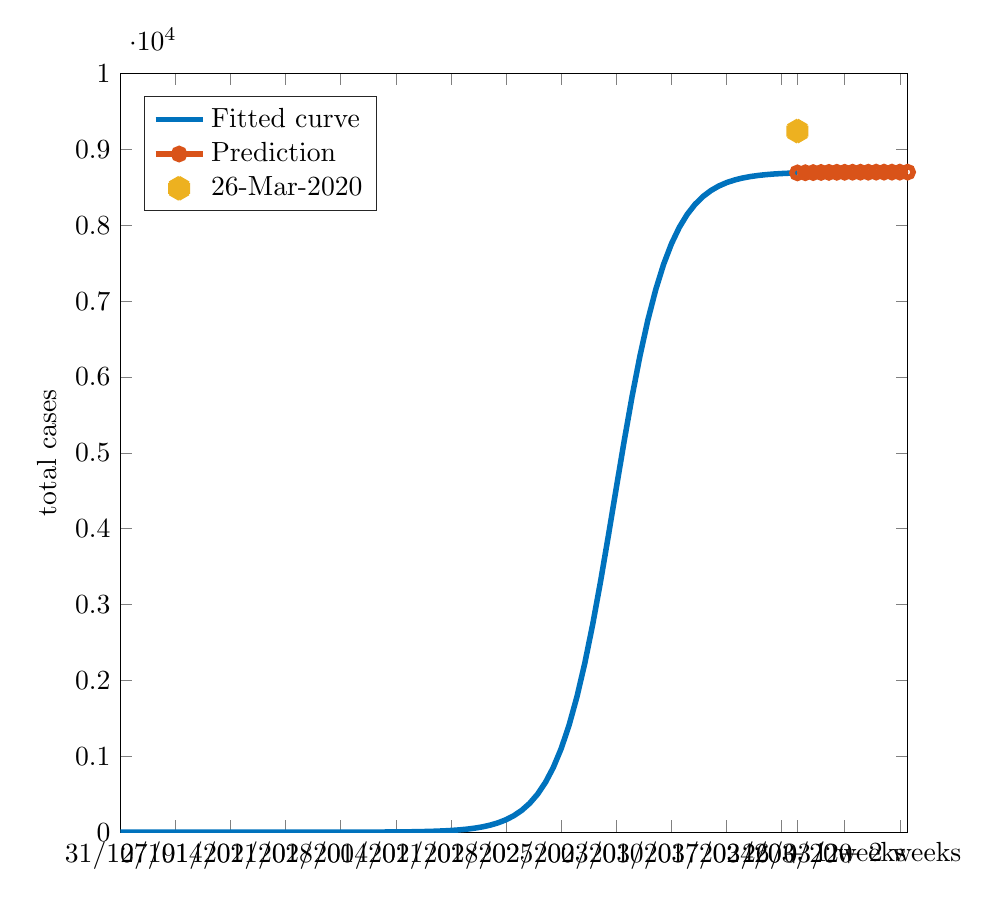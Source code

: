 % This file was created by matlab2tikz.
% Minimal pgfplots version: 1.3
%
\definecolor{mycolor1}{rgb}{0.0,0.447,0.741}%
\definecolor{mycolor2}{rgb}{0.85,0.325,0.098}%
\definecolor{mycolor3}{rgb}{0.929,0.694,0.125}%
%
\begin{tikzpicture}

\begin{axis}[%
width=10cm,
height=9.635cm,
at={(0cm,0cm)},
scale only axis,
xmin=0,
xmax=100,
xtick={0,7,14,21,28,35,42,49,56,63,70,77,84,86,92,99},
xticklabels={{31/12/19},{07/01/20},{14/01/20},{21/01/20},{28/01/20},{04/02/20},{11/02/20},{18/02/20},{25/02/20},{03/03/20},{10/03/20},{17/03/20},{24/03/20},{26/03/20},{+ 1 weeks},{+ 2 weeks}},
ymin=0,
ymax=10000,
ylabel={total cases},
legend style={at={(0.03,0.97)},anchor=north west,legend cell align=left,align=left,draw=white!15!black}
]
\addplot [color=mycolor1,solid,line width=2.0pt]
  table[row sep=crcr]{%
0	0.0\\
1	0.0\\
2	0.0\\
3	0.0\\
4	0.0\\
5	0.001\\
6	0.001\\
7	0.001\\
8	0.001\\
9	0.002\\
10	0.002\\
11	0.003\\
12	0.004\\
13	0.005\\
14	0.007\\
15	0.009\\
16	0.012\\
17	0.017\\
18	0.022\\
19	0.029\\
20	0.039\\
21	0.052\\
22	0.07\\
23	0.093\\
24	0.124\\
25	0.166\\
26	0.221\\
27	0.295\\
28	0.394\\
29	0.526\\
30	0.702\\
31	0.936\\
32	1.248\\
33	1.666\\
34	2.222\\
35	2.964\\
36	3.954\\
37	5.274\\
38	7.035\\
39	9.382\\
40	12.513\\
41	16.685\\
42	22.245\\
43	29.653\\
44	39.515\\
45	52.637\\
46	70.082\\
47	93.246\\
48	123.956\\
49	164.587\\
50	218.197\\
51	288.68\\
52	380.907\\
53	500.845\\
54	655.572\\
55	853.126\\
56	1102.056\\
57	1410.564\\
58	1785.145\\
59	2228.785\\
60	2739.006\\
61	3306.353\\
62	3914.058\\
63	4539.455\\
64	5157.107\\
65	5742.805\\
66	6277.173\\
67	6747.813\\
68	7149.62\\
69	7483.643\\
70	7755.222\\
71	7972.074\\
72	8142.741\\
73	8275.536\\
74	8377.951\\
75	8456.394\\
76	8516.163\\
77	8561.52\\
78	8595.837\\
79	8621.74\\
80	8641.259\\
81	8655.947\\
82	8666.99\\
83	8675.286\\
84	8681.515\\
85	8686.19\\
86	8689.697\\
};
\addlegendentry{Fitted curve};

\addplot [color=mycolor2,solid,line width=2.0pt,mark=o,mark options={solid}]
  table[row sep=crcr]{%
86	8690\\
87	8692\\
88	8694\\
89	8696\\
90	8697\\
91	8698\\
92	8698\\
93	8699\\
94	8699\\
95	8699\\
96	8700\\
97	8700\\
98	8700\\
99	8700\\
100	8700\\
};
\addlegendentry{Prediction};

\addplot [color=mycolor3,line width=8.0pt,only marks,mark=asterisk,mark options={solid}]
  table[row sep=crcr]{%
86	9241\\
};
\addlegendentry{26-Mar-2020};

\end{axis}
\end{tikzpicture}%
